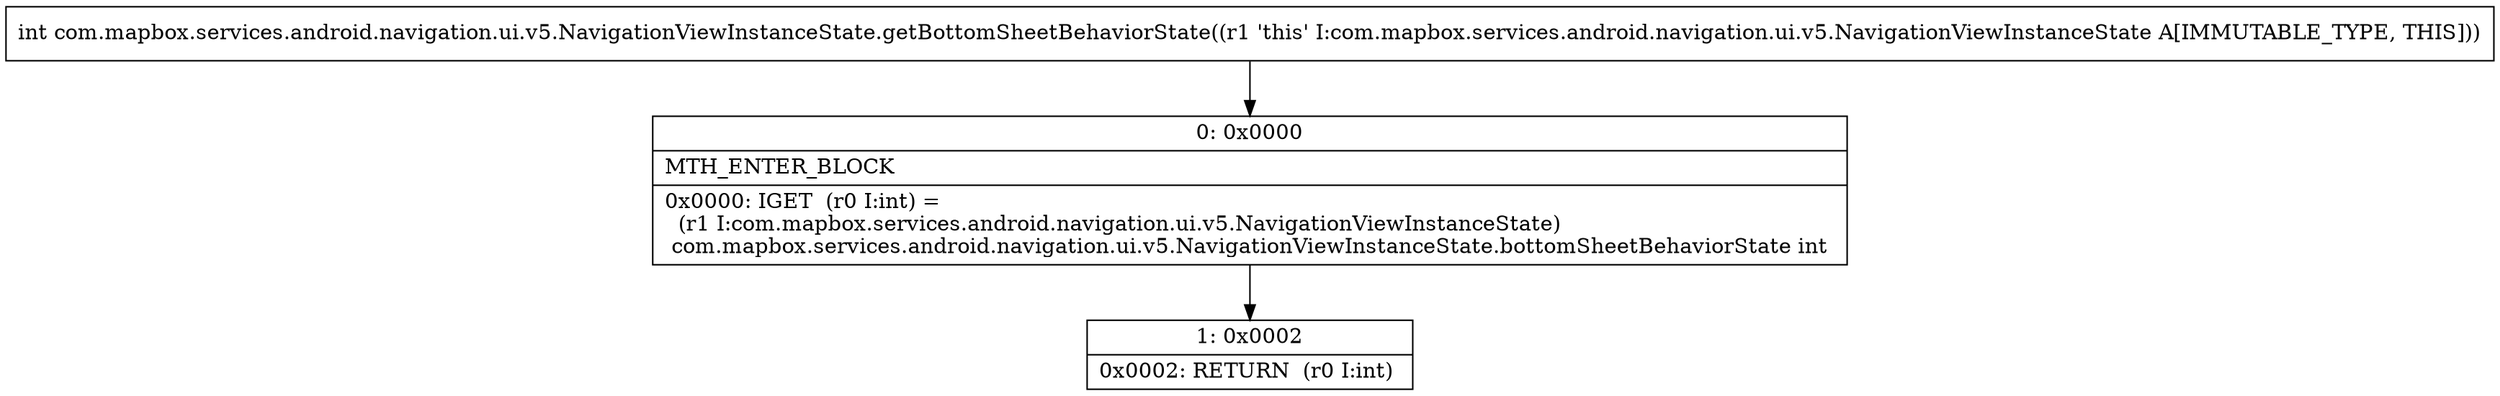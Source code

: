 digraph "CFG forcom.mapbox.services.android.navigation.ui.v5.NavigationViewInstanceState.getBottomSheetBehaviorState()I" {
Node_0 [shape=record,label="{0\:\ 0x0000|MTH_ENTER_BLOCK\l|0x0000: IGET  (r0 I:int) = \l  (r1 I:com.mapbox.services.android.navigation.ui.v5.NavigationViewInstanceState)\l com.mapbox.services.android.navigation.ui.v5.NavigationViewInstanceState.bottomSheetBehaviorState int \l}"];
Node_1 [shape=record,label="{1\:\ 0x0002|0x0002: RETURN  (r0 I:int) \l}"];
MethodNode[shape=record,label="{int com.mapbox.services.android.navigation.ui.v5.NavigationViewInstanceState.getBottomSheetBehaviorState((r1 'this' I:com.mapbox.services.android.navigation.ui.v5.NavigationViewInstanceState A[IMMUTABLE_TYPE, THIS])) }"];
MethodNode -> Node_0;
Node_0 -> Node_1;
}

